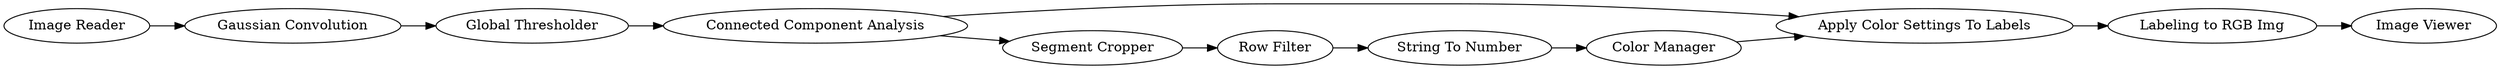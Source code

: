 digraph {
	26 -> 41
	53 -> 30
	20 -> 13
	6 -> 22
	6 -> 26
	22 -> 53
	13 -> 4
	30 -> 59
	41 -> 54
	59 -> 26
	4 -> 6
	13 [label="Gaussian Convolution"]
	20 [label="Image Reader"]
	22 [label="Segment Cropper"]
	53 [label="Row Filter"]
	41 [label="Labeling to RGB Img"]
	4 [label="Global Thresholder"]
	26 [label="Apply Color Settings To Labels"]
	6 [label="Connected Component Analysis"]
	54 [label="Image Viewer"]
	30 [label="String To Number"]
	59 [label="Color Manager"]
	rankdir=LR
}
